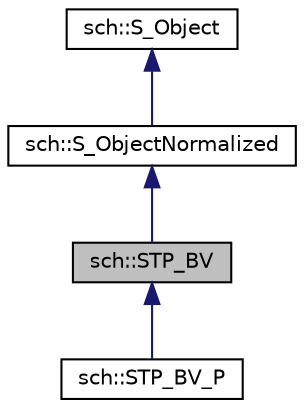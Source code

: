 digraph "sch::STP_BV"
{
 // LATEX_PDF_SIZE
  edge [fontname="Helvetica",fontsize="10",labelfontname="Helvetica",labelfontsize="10"];
  node [fontname="Helvetica",fontsize="10",shape=record];
  Node1 [label="sch::STP_BV",height=0.2,width=0.4,color="black", fillcolor="grey75", style="filled", fontcolor="black",tooltip=" "];
  Node2 -> Node1 [dir="back",color="midnightblue",fontsize="10",style="solid",fontname="Helvetica"];
  Node2 [label="sch::S_ObjectNormalized",height=0.2,width=0.4,color="black", fillcolor="white", style="filled",URL="$classsch_1_1S__ObjectNormalized.html",tooltip=" "];
  Node3 -> Node2 [dir="back",color="midnightblue",fontsize="10",style="solid",fontname="Helvetica"];
  Node3 [label="sch::S_Object",height=0.2,width=0.4,color="black", fillcolor="white", style="filled",URL="$classsch_1_1S__Object.html",tooltip=" "];
  Node1 -> Node4 [dir="back",color="midnightblue",fontsize="10",style="solid",fontname="Helvetica"];
  Node4 [label="sch::STP_BV_P",height=0.2,width=0.4,color="black", fillcolor="white", style="filled",URL="$classsch_1_1STP__BV__P.html",tooltip=" "];
}
